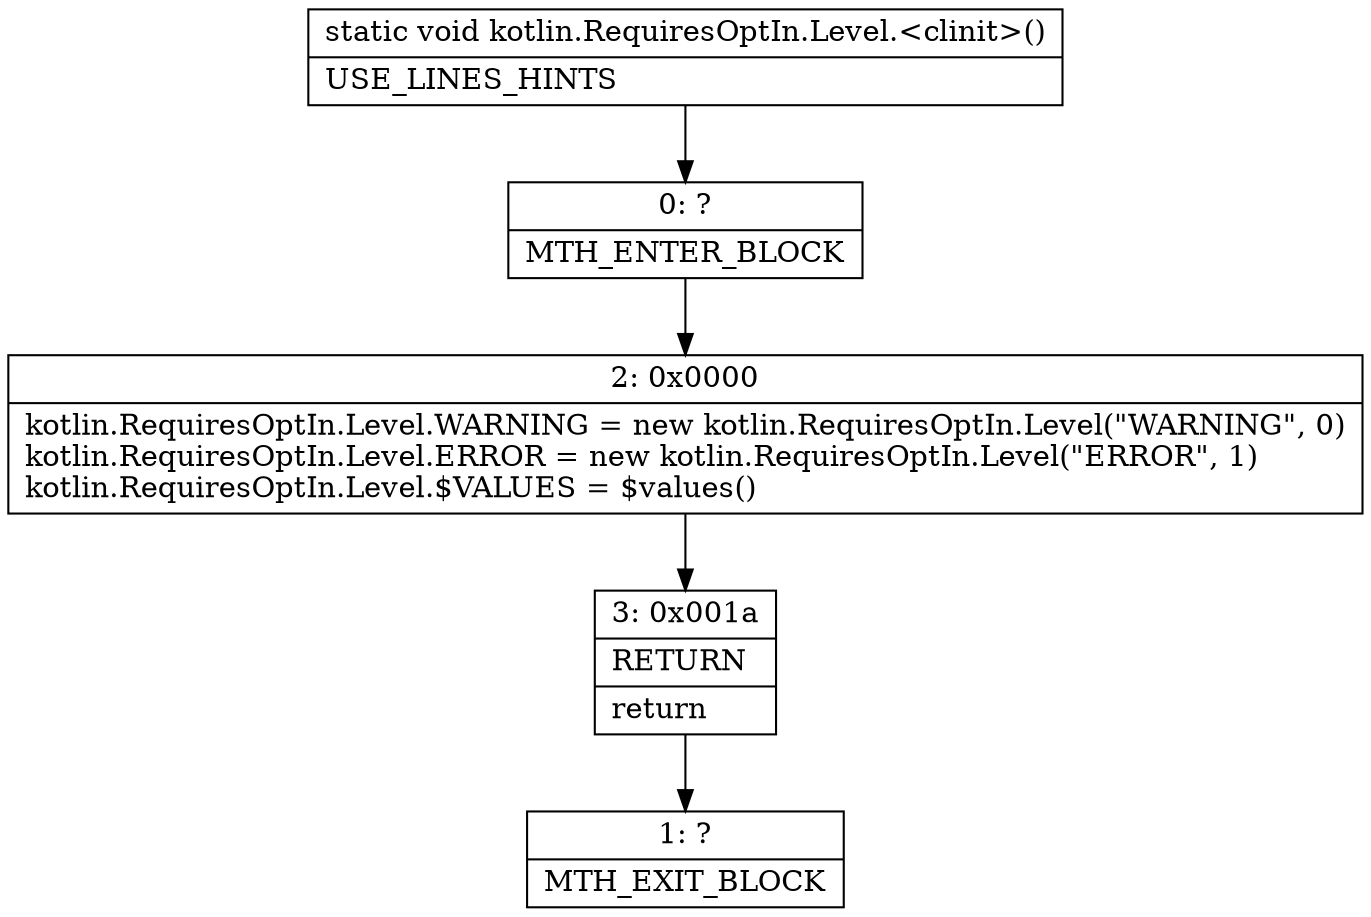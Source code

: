 digraph "CFG forkotlin.RequiresOptIn.Level.\<clinit\>()V" {
Node_0 [shape=record,label="{0\:\ ?|MTH_ENTER_BLOCK\l}"];
Node_2 [shape=record,label="{2\:\ 0x0000|kotlin.RequiresOptIn.Level.WARNING = new kotlin.RequiresOptIn.Level(\"WARNING\", 0)\lkotlin.RequiresOptIn.Level.ERROR = new kotlin.RequiresOptIn.Level(\"ERROR\", 1)\lkotlin.RequiresOptIn.Level.$VALUES = $values()\l}"];
Node_3 [shape=record,label="{3\:\ 0x001a|RETURN\l|return\l}"];
Node_1 [shape=record,label="{1\:\ ?|MTH_EXIT_BLOCK\l}"];
MethodNode[shape=record,label="{static void kotlin.RequiresOptIn.Level.\<clinit\>()  | USE_LINES_HINTS\l}"];
MethodNode -> Node_0;Node_0 -> Node_2;
Node_2 -> Node_3;
Node_3 -> Node_1;
}

